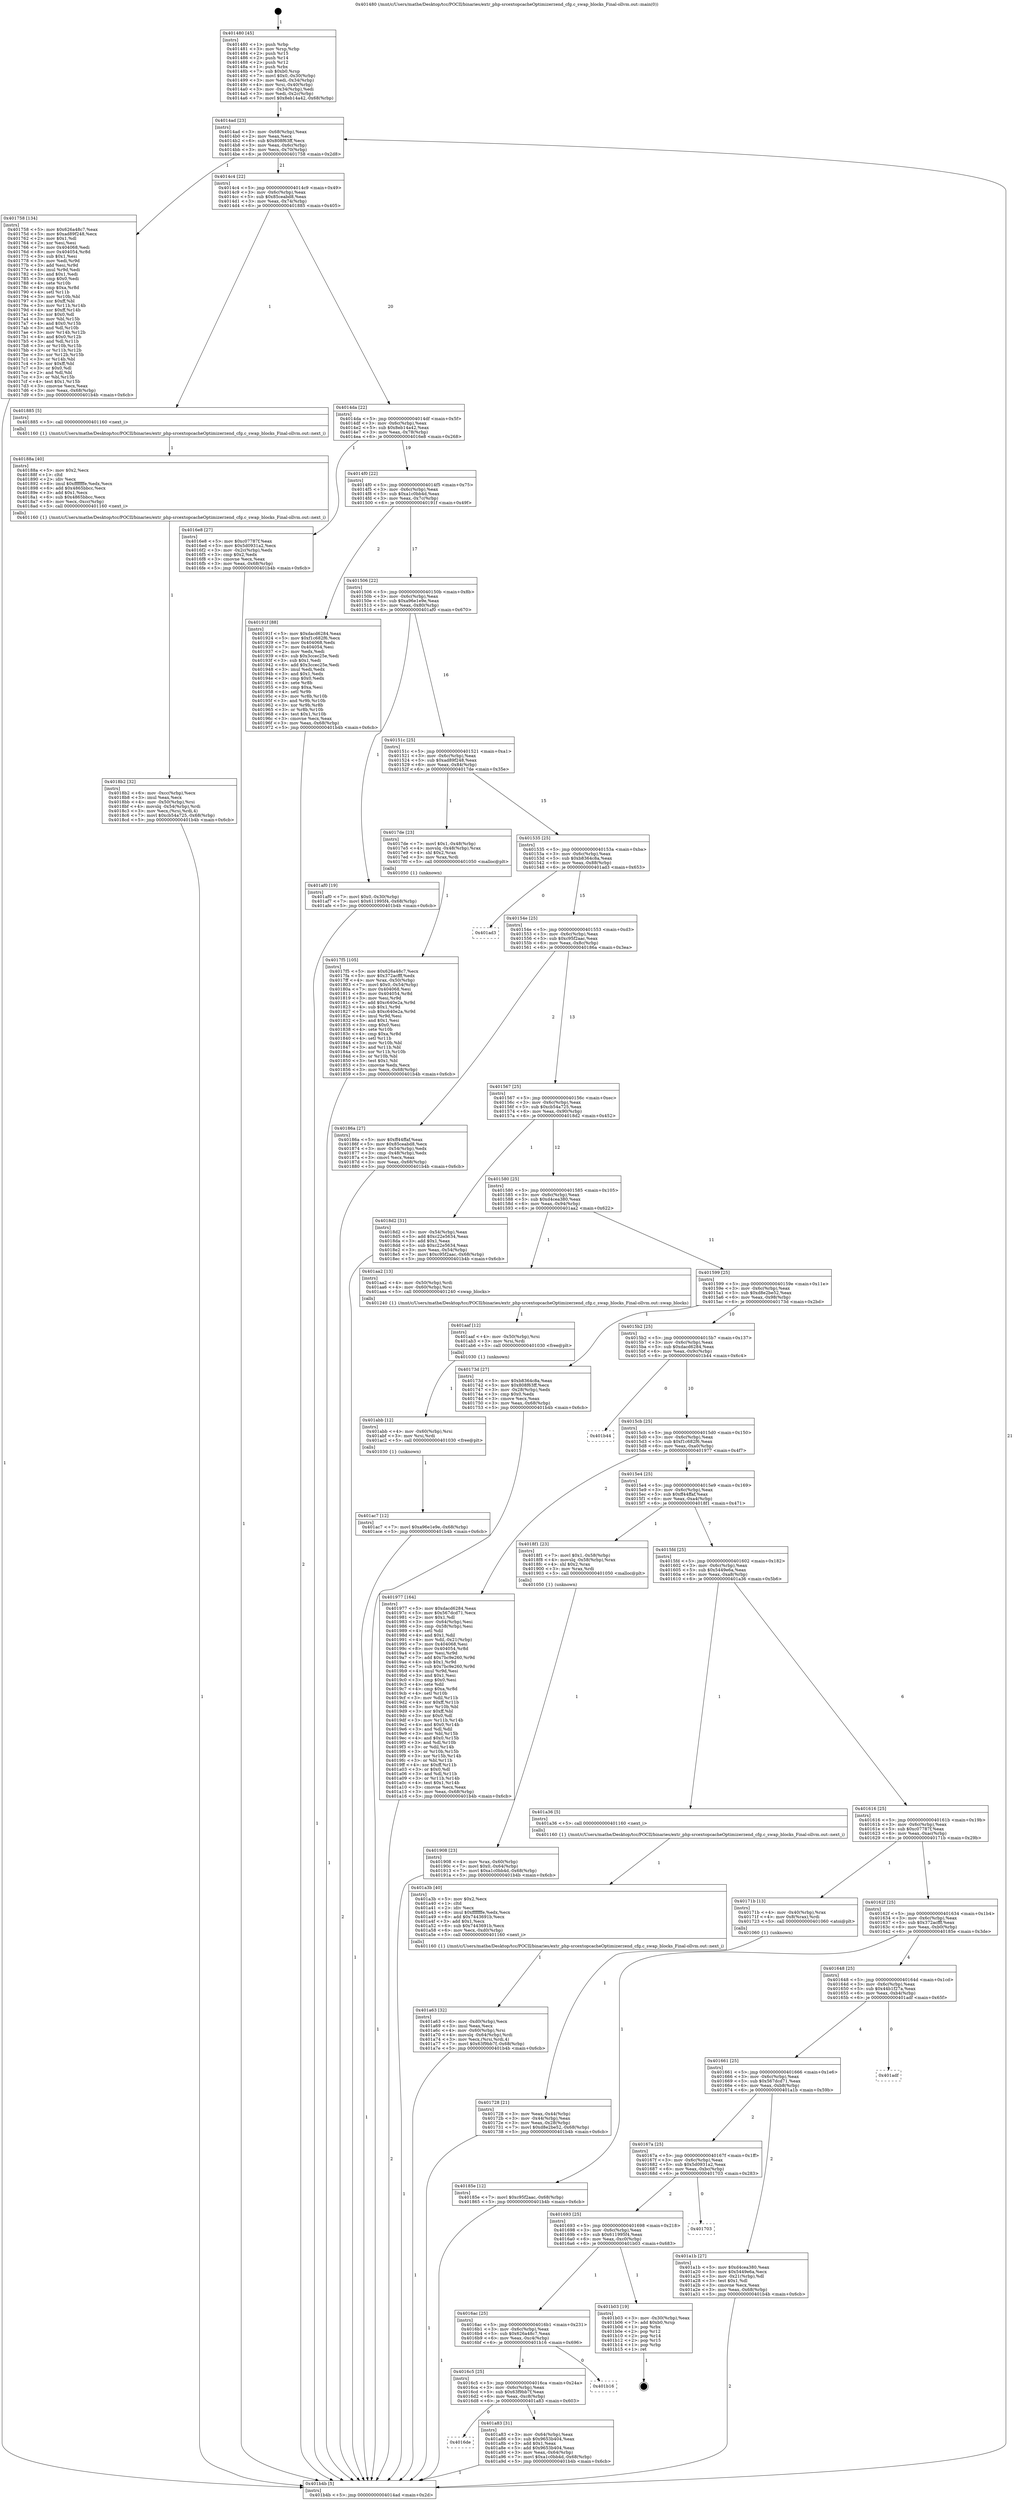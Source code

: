 digraph "0x401480" {
  label = "0x401480 (/mnt/c/Users/mathe/Desktop/tcc/POCII/binaries/extr_php-srcextopcacheOptimizerzend_cfg.c_swap_blocks_Final-ollvm.out::main(0))"
  labelloc = "t"
  node[shape=record]

  Entry [label="",width=0.3,height=0.3,shape=circle,fillcolor=black,style=filled]
  "0x4014ad" [label="{
     0x4014ad [23]\l
     | [instrs]\l
     &nbsp;&nbsp;0x4014ad \<+3\>: mov -0x68(%rbp),%eax\l
     &nbsp;&nbsp;0x4014b0 \<+2\>: mov %eax,%ecx\l
     &nbsp;&nbsp;0x4014b2 \<+6\>: sub $0x808f63ff,%ecx\l
     &nbsp;&nbsp;0x4014b8 \<+3\>: mov %eax,-0x6c(%rbp)\l
     &nbsp;&nbsp;0x4014bb \<+3\>: mov %ecx,-0x70(%rbp)\l
     &nbsp;&nbsp;0x4014be \<+6\>: je 0000000000401758 \<main+0x2d8\>\l
  }"]
  "0x401758" [label="{
     0x401758 [134]\l
     | [instrs]\l
     &nbsp;&nbsp;0x401758 \<+5\>: mov $0x626a48c7,%eax\l
     &nbsp;&nbsp;0x40175d \<+5\>: mov $0xad89f248,%ecx\l
     &nbsp;&nbsp;0x401762 \<+2\>: mov $0x1,%dl\l
     &nbsp;&nbsp;0x401764 \<+2\>: xor %esi,%esi\l
     &nbsp;&nbsp;0x401766 \<+7\>: mov 0x404068,%edi\l
     &nbsp;&nbsp;0x40176d \<+8\>: mov 0x404054,%r8d\l
     &nbsp;&nbsp;0x401775 \<+3\>: sub $0x1,%esi\l
     &nbsp;&nbsp;0x401778 \<+3\>: mov %edi,%r9d\l
     &nbsp;&nbsp;0x40177b \<+3\>: add %esi,%r9d\l
     &nbsp;&nbsp;0x40177e \<+4\>: imul %r9d,%edi\l
     &nbsp;&nbsp;0x401782 \<+3\>: and $0x1,%edi\l
     &nbsp;&nbsp;0x401785 \<+3\>: cmp $0x0,%edi\l
     &nbsp;&nbsp;0x401788 \<+4\>: sete %r10b\l
     &nbsp;&nbsp;0x40178c \<+4\>: cmp $0xa,%r8d\l
     &nbsp;&nbsp;0x401790 \<+4\>: setl %r11b\l
     &nbsp;&nbsp;0x401794 \<+3\>: mov %r10b,%bl\l
     &nbsp;&nbsp;0x401797 \<+3\>: xor $0xff,%bl\l
     &nbsp;&nbsp;0x40179a \<+3\>: mov %r11b,%r14b\l
     &nbsp;&nbsp;0x40179d \<+4\>: xor $0xff,%r14b\l
     &nbsp;&nbsp;0x4017a1 \<+3\>: xor $0x0,%dl\l
     &nbsp;&nbsp;0x4017a4 \<+3\>: mov %bl,%r15b\l
     &nbsp;&nbsp;0x4017a7 \<+4\>: and $0x0,%r15b\l
     &nbsp;&nbsp;0x4017ab \<+3\>: and %dl,%r10b\l
     &nbsp;&nbsp;0x4017ae \<+3\>: mov %r14b,%r12b\l
     &nbsp;&nbsp;0x4017b1 \<+4\>: and $0x0,%r12b\l
     &nbsp;&nbsp;0x4017b5 \<+3\>: and %dl,%r11b\l
     &nbsp;&nbsp;0x4017b8 \<+3\>: or %r10b,%r15b\l
     &nbsp;&nbsp;0x4017bb \<+3\>: or %r11b,%r12b\l
     &nbsp;&nbsp;0x4017be \<+3\>: xor %r12b,%r15b\l
     &nbsp;&nbsp;0x4017c1 \<+3\>: or %r14b,%bl\l
     &nbsp;&nbsp;0x4017c4 \<+3\>: xor $0xff,%bl\l
     &nbsp;&nbsp;0x4017c7 \<+3\>: or $0x0,%dl\l
     &nbsp;&nbsp;0x4017ca \<+2\>: and %dl,%bl\l
     &nbsp;&nbsp;0x4017cc \<+3\>: or %bl,%r15b\l
     &nbsp;&nbsp;0x4017cf \<+4\>: test $0x1,%r15b\l
     &nbsp;&nbsp;0x4017d3 \<+3\>: cmovne %ecx,%eax\l
     &nbsp;&nbsp;0x4017d6 \<+3\>: mov %eax,-0x68(%rbp)\l
     &nbsp;&nbsp;0x4017d9 \<+5\>: jmp 0000000000401b4b \<main+0x6cb\>\l
  }"]
  "0x4014c4" [label="{
     0x4014c4 [22]\l
     | [instrs]\l
     &nbsp;&nbsp;0x4014c4 \<+5\>: jmp 00000000004014c9 \<main+0x49\>\l
     &nbsp;&nbsp;0x4014c9 \<+3\>: mov -0x6c(%rbp),%eax\l
     &nbsp;&nbsp;0x4014cc \<+5\>: sub $0x85ceabd8,%eax\l
     &nbsp;&nbsp;0x4014d1 \<+3\>: mov %eax,-0x74(%rbp)\l
     &nbsp;&nbsp;0x4014d4 \<+6\>: je 0000000000401885 \<main+0x405\>\l
  }"]
  Exit [label="",width=0.3,height=0.3,shape=circle,fillcolor=black,style=filled,peripheries=2]
  "0x401885" [label="{
     0x401885 [5]\l
     | [instrs]\l
     &nbsp;&nbsp;0x401885 \<+5\>: call 0000000000401160 \<next_i\>\l
     | [calls]\l
     &nbsp;&nbsp;0x401160 \{1\} (/mnt/c/Users/mathe/Desktop/tcc/POCII/binaries/extr_php-srcextopcacheOptimizerzend_cfg.c_swap_blocks_Final-ollvm.out::next_i)\l
  }"]
  "0x4014da" [label="{
     0x4014da [22]\l
     | [instrs]\l
     &nbsp;&nbsp;0x4014da \<+5\>: jmp 00000000004014df \<main+0x5f\>\l
     &nbsp;&nbsp;0x4014df \<+3\>: mov -0x6c(%rbp),%eax\l
     &nbsp;&nbsp;0x4014e2 \<+5\>: sub $0x8eb14a42,%eax\l
     &nbsp;&nbsp;0x4014e7 \<+3\>: mov %eax,-0x78(%rbp)\l
     &nbsp;&nbsp;0x4014ea \<+6\>: je 00000000004016e8 \<main+0x268\>\l
  }"]
  "0x401ac7" [label="{
     0x401ac7 [12]\l
     | [instrs]\l
     &nbsp;&nbsp;0x401ac7 \<+7\>: movl $0xa96e1e9e,-0x68(%rbp)\l
     &nbsp;&nbsp;0x401ace \<+5\>: jmp 0000000000401b4b \<main+0x6cb\>\l
  }"]
  "0x4016e8" [label="{
     0x4016e8 [27]\l
     | [instrs]\l
     &nbsp;&nbsp;0x4016e8 \<+5\>: mov $0xc07787f,%eax\l
     &nbsp;&nbsp;0x4016ed \<+5\>: mov $0x5d0931a2,%ecx\l
     &nbsp;&nbsp;0x4016f2 \<+3\>: mov -0x2c(%rbp),%edx\l
     &nbsp;&nbsp;0x4016f5 \<+3\>: cmp $0x2,%edx\l
     &nbsp;&nbsp;0x4016f8 \<+3\>: cmovne %ecx,%eax\l
     &nbsp;&nbsp;0x4016fb \<+3\>: mov %eax,-0x68(%rbp)\l
     &nbsp;&nbsp;0x4016fe \<+5\>: jmp 0000000000401b4b \<main+0x6cb\>\l
  }"]
  "0x4014f0" [label="{
     0x4014f0 [22]\l
     | [instrs]\l
     &nbsp;&nbsp;0x4014f0 \<+5\>: jmp 00000000004014f5 \<main+0x75\>\l
     &nbsp;&nbsp;0x4014f5 \<+3\>: mov -0x6c(%rbp),%eax\l
     &nbsp;&nbsp;0x4014f8 \<+5\>: sub $0xa1c0bb4d,%eax\l
     &nbsp;&nbsp;0x4014fd \<+3\>: mov %eax,-0x7c(%rbp)\l
     &nbsp;&nbsp;0x401500 \<+6\>: je 000000000040191f \<main+0x49f\>\l
  }"]
  "0x401b4b" [label="{
     0x401b4b [5]\l
     | [instrs]\l
     &nbsp;&nbsp;0x401b4b \<+5\>: jmp 00000000004014ad \<main+0x2d\>\l
  }"]
  "0x401480" [label="{
     0x401480 [45]\l
     | [instrs]\l
     &nbsp;&nbsp;0x401480 \<+1\>: push %rbp\l
     &nbsp;&nbsp;0x401481 \<+3\>: mov %rsp,%rbp\l
     &nbsp;&nbsp;0x401484 \<+2\>: push %r15\l
     &nbsp;&nbsp;0x401486 \<+2\>: push %r14\l
     &nbsp;&nbsp;0x401488 \<+2\>: push %r12\l
     &nbsp;&nbsp;0x40148a \<+1\>: push %rbx\l
     &nbsp;&nbsp;0x40148b \<+7\>: sub $0xb0,%rsp\l
     &nbsp;&nbsp;0x401492 \<+7\>: movl $0x0,-0x30(%rbp)\l
     &nbsp;&nbsp;0x401499 \<+3\>: mov %edi,-0x34(%rbp)\l
     &nbsp;&nbsp;0x40149c \<+4\>: mov %rsi,-0x40(%rbp)\l
     &nbsp;&nbsp;0x4014a0 \<+3\>: mov -0x34(%rbp),%edi\l
     &nbsp;&nbsp;0x4014a3 \<+3\>: mov %edi,-0x2c(%rbp)\l
     &nbsp;&nbsp;0x4014a6 \<+7\>: movl $0x8eb14a42,-0x68(%rbp)\l
  }"]
  "0x401abb" [label="{
     0x401abb [12]\l
     | [instrs]\l
     &nbsp;&nbsp;0x401abb \<+4\>: mov -0x60(%rbp),%rsi\l
     &nbsp;&nbsp;0x401abf \<+3\>: mov %rsi,%rdi\l
     &nbsp;&nbsp;0x401ac2 \<+5\>: call 0000000000401030 \<free@plt\>\l
     | [calls]\l
     &nbsp;&nbsp;0x401030 \{1\} (unknown)\l
  }"]
  "0x40191f" [label="{
     0x40191f [88]\l
     | [instrs]\l
     &nbsp;&nbsp;0x40191f \<+5\>: mov $0xdacd6284,%eax\l
     &nbsp;&nbsp;0x401924 \<+5\>: mov $0xf1c682f6,%ecx\l
     &nbsp;&nbsp;0x401929 \<+7\>: mov 0x404068,%edx\l
     &nbsp;&nbsp;0x401930 \<+7\>: mov 0x404054,%esi\l
     &nbsp;&nbsp;0x401937 \<+2\>: mov %edx,%edi\l
     &nbsp;&nbsp;0x401939 \<+6\>: sub $0x3ccec25e,%edi\l
     &nbsp;&nbsp;0x40193f \<+3\>: sub $0x1,%edi\l
     &nbsp;&nbsp;0x401942 \<+6\>: add $0x3ccec25e,%edi\l
     &nbsp;&nbsp;0x401948 \<+3\>: imul %edi,%edx\l
     &nbsp;&nbsp;0x40194b \<+3\>: and $0x1,%edx\l
     &nbsp;&nbsp;0x40194e \<+3\>: cmp $0x0,%edx\l
     &nbsp;&nbsp;0x401951 \<+4\>: sete %r8b\l
     &nbsp;&nbsp;0x401955 \<+3\>: cmp $0xa,%esi\l
     &nbsp;&nbsp;0x401958 \<+4\>: setl %r9b\l
     &nbsp;&nbsp;0x40195c \<+3\>: mov %r8b,%r10b\l
     &nbsp;&nbsp;0x40195f \<+3\>: and %r9b,%r10b\l
     &nbsp;&nbsp;0x401962 \<+3\>: xor %r9b,%r8b\l
     &nbsp;&nbsp;0x401965 \<+3\>: or %r8b,%r10b\l
     &nbsp;&nbsp;0x401968 \<+4\>: test $0x1,%r10b\l
     &nbsp;&nbsp;0x40196c \<+3\>: cmovne %ecx,%eax\l
     &nbsp;&nbsp;0x40196f \<+3\>: mov %eax,-0x68(%rbp)\l
     &nbsp;&nbsp;0x401972 \<+5\>: jmp 0000000000401b4b \<main+0x6cb\>\l
  }"]
  "0x401506" [label="{
     0x401506 [22]\l
     | [instrs]\l
     &nbsp;&nbsp;0x401506 \<+5\>: jmp 000000000040150b \<main+0x8b\>\l
     &nbsp;&nbsp;0x40150b \<+3\>: mov -0x6c(%rbp),%eax\l
     &nbsp;&nbsp;0x40150e \<+5\>: sub $0xa96e1e9e,%eax\l
     &nbsp;&nbsp;0x401513 \<+3\>: mov %eax,-0x80(%rbp)\l
     &nbsp;&nbsp;0x401516 \<+6\>: je 0000000000401af0 \<main+0x670\>\l
  }"]
  "0x401aaf" [label="{
     0x401aaf [12]\l
     | [instrs]\l
     &nbsp;&nbsp;0x401aaf \<+4\>: mov -0x50(%rbp),%rsi\l
     &nbsp;&nbsp;0x401ab3 \<+3\>: mov %rsi,%rdi\l
     &nbsp;&nbsp;0x401ab6 \<+5\>: call 0000000000401030 \<free@plt\>\l
     | [calls]\l
     &nbsp;&nbsp;0x401030 \{1\} (unknown)\l
  }"]
  "0x401af0" [label="{
     0x401af0 [19]\l
     | [instrs]\l
     &nbsp;&nbsp;0x401af0 \<+7\>: movl $0x0,-0x30(%rbp)\l
     &nbsp;&nbsp;0x401af7 \<+7\>: movl $0x611995f4,-0x68(%rbp)\l
     &nbsp;&nbsp;0x401afe \<+5\>: jmp 0000000000401b4b \<main+0x6cb\>\l
  }"]
  "0x40151c" [label="{
     0x40151c [25]\l
     | [instrs]\l
     &nbsp;&nbsp;0x40151c \<+5\>: jmp 0000000000401521 \<main+0xa1\>\l
     &nbsp;&nbsp;0x401521 \<+3\>: mov -0x6c(%rbp),%eax\l
     &nbsp;&nbsp;0x401524 \<+5\>: sub $0xad89f248,%eax\l
     &nbsp;&nbsp;0x401529 \<+6\>: mov %eax,-0x84(%rbp)\l
     &nbsp;&nbsp;0x40152f \<+6\>: je 00000000004017de \<main+0x35e\>\l
  }"]
  "0x4016de" [label="{
     0x4016de\l
  }", style=dashed]
  "0x4017de" [label="{
     0x4017de [23]\l
     | [instrs]\l
     &nbsp;&nbsp;0x4017de \<+7\>: movl $0x1,-0x48(%rbp)\l
     &nbsp;&nbsp;0x4017e5 \<+4\>: movslq -0x48(%rbp),%rax\l
     &nbsp;&nbsp;0x4017e9 \<+4\>: shl $0x2,%rax\l
     &nbsp;&nbsp;0x4017ed \<+3\>: mov %rax,%rdi\l
     &nbsp;&nbsp;0x4017f0 \<+5\>: call 0000000000401050 \<malloc@plt\>\l
     | [calls]\l
     &nbsp;&nbsp;0x401050 \{1\} (unknown)\l
  }"]
  "0x401535" [label="{
     0x401535 [25]\l
     | [instrs]\l
     &nbsp;&nbsp;0x401535 \<+5\>: jmp 000000000040153a \<main+0xba\>\l
     &nbsp;&nbsp;0x40153a \<+3\>: mov -0x6c(%rbp),%eax\l
     &nbsp;&nbsp;0x40153d \<+5\>: sub $0xb8364c8a,%eax\l
     &nbsp;&nbsp;0x401542 \<+6\>: mov %eax,-0x88(%rbp)\l
     &nbsp;&nbsp;0x401548 \<+6\>: je 0000000000401ad3 \<main+0x653\>\l
  }"]
  "0x401a83" [label="{
     0x401a83 [31]\l
     | [instrs]\l
     &nbsp;&nbsp;0x401a83 \<+3\>: mov -0x64(%rbp),%eax\l
     &nbsp;&nbsp;0x401a86 \<+5\>: sub $0x9653b404,%eax\l
     &nbsp;&nbsp;0x401a8b \<+3\>: add $0x1,%eax\l
     &nbsp;&nbsp;0x401a8e \<+5\>: add $0x9653b404,%eax\l
     &nbsp;&nbsp;0x401a93 \<+3\>: mov %eax,-0x64(%rbp)\l
     &nbsp;&nbsp;0x401a96 \<+7\>: movl $0xa1c0bb4d,-0x68(%rbp)\l
     &nbsp;&nbsp;0x401a9d \<+5\>: jmp 0000000000401b4b \<main+0x6cb\>\l
  }"]
  "0x401ad3" [label="{
     0x401ad3\l
  }", style=dashed]
  "0x40154e" [label="{
     0x40154e [25]\l
     | [instrs]\l
     &nbsp;&nbsp;0x40154e \<+5\>: jmp 0000000000401553 \<main+0xd3\>\l
     &nbsp;&nbsp;0x401553 \<+3\>: mov -0x6c(%rbp),%eax\l
     &nbsp;&nbsp;0x401556 \<+5\>: sub $0xc95f2aac,%eax\l
     &nbsp;&nbsp;0x40155b \<+6\>: mov %eax,-0x8c(%rbp)\l
     &nbsp;&nbsp;0x401561 \<+6\>: je 000000000040186a \<main+0x3ea\>\l
  }"]
  "0x4016c5" [label="{
     0x4016c5 [25]\l
     | [instrs]\l
     &nbsp;&nbsp;0x4016c5 \<+5\>: jmp 00000000004016ca \<main+0x24a\>\l
     &nbsp;&nbsp;0x4016ca \<+3\>: mov -0x6c(%rbp),%eax\l
     &nbsp;&nbsp;0x4016cd \<+5\>: sub $0x63f9bb7f,%eax\l
     &nbsp;&nbsp;0x4016d2 \<+6\>: mov %eax,-0xc8(%rbp)\l
     &nbsp;&nbsp;0x4016d8 \<+6\>: je 0000000000401a83 \<main+0x603\>\l
  }"]
  "0x40186a" [label="{
     0x40186a [27]\l
     | [instrs]\l
     &nbsp;&nbsp;0x40186a \<+5\>: mov $0xff44ffaf,%eax\l
     &nbsp;&nbsp;0x40186f \<+5\>: mov $0x85ceabd8,%ecx\l
     &nbsp;&nbsp;0x401874 \<+3\>: mov -0x54(%rbp),%edx\l
     &nbsp;&nbsp;0x401877 \<+3\>: cmp -0x48(%rbp),%edx\l
     &nbsp;&nbsp;0x40187a \<+3\>: cmovl %ecx,%eax\l
     &nbsp;&nbsp;0x40187d \<+3\>: mov %eax,-0x68(%rbp)\l
     &nbsp;&nbsp;0x401880 \<+5\>: jmp 0000000000401b4b \<main+0x6cb\>\l
  }"]
  "0x401567" [label="{
     0x401567 [25]\l
     | [instrs]\l
     &nbsp;&nbsp;0x401567 \<+5\>: jmp 000000000040156c \<main+0xec\>\l
     &nbsp;&nbsp;0x40156c \<+3\>: mov -0x6c(%rbp),%eax\l
     &nbsp;&nbsp;0x40156f \<+5\>: sub $0xcb54a725,%eax\l
     &nbsp;&nbsp;0x401574 \<+6\>: mov %eax,-0x90(%rbp)\l
     &nbsp;&nbsp;0x40157a \<+6\>: je 00000000004018d2 \<main+0x452\>\l
  }"]
  "0x401b16" [label="{
     0x401b16\l
  }", style=dashed]
  "0x4018d2" [label="{
     0x4018d2 [31]\l
     | [instrs]\l
     &nbsp;&nbsp;0x4018d2 \<+3\>: mov -0x54(%rbp),%eax\l
     &nbsp;&nbsp;0x4018d5 \<+5\>: add $0xc22e5634,%eax\l
     &nbsp;&nbsp;0x4018da \<+3\>: add $0x1,%eax\l
     &nbsp;&nbsp;0x4018dd \<+5\>: sub $0xc22e5634,%eax\l
     &nbsp;&nbsp;0x4018e2 \<+3\>: mov %eax,-0x54(%rbp)\l
     &nbsp;&nbsp;0x4018e5 \<+7\>: movl $0xc95f2aac,-0x68(%rbp)\l
     &nbsp;&nbsp;0x4018ec \<+5\>: jmp 0000000000401b4b \<main+0x6cb\>\l
  }"]
  "0x401580" [label="{
     0x401580 [25]\l
     | [instrs]\l
     &nbsp;&nbsp;0x401580 \<+5\>: jmp 0000000000401585 \<main+0x105\>\l
     &nbsp;&nbsp;0x401585 \<+3\>: mov -0x6c(%rbp),%eax\l
     &nbsp;&nbsp;0x401588 \<+5\>: sub $0xd4cea380,%eax\l
     &nbsp;&nbsp;0x40158d \<+6\>: mov %eax,-0x94(%rbp)\l
     &nbsp;&nbsp;0x401593 \<+6\>: je 0000000000401aa2 \<main+0x622\>\l
  }"]
  "0x4016ac" [label="{
     0x4016ac [25]\l
     | [instrs]\l
     &nbsp;&nbsp;0x4016ac \<+5\>: jmp 00000000004016b1 \<main+0x231\>\l
     &nbsp;&nbsp;0x4016b1 \<+3\>: mov -0x6c(%rbp),%eax\l
     &nbsp;&nbsp;0x4016b4 \<+5\>: sub $0x626a48c7,%eax\l
     &nbsp;&nbsp;0x4016b9 \<+6\>: mov %eax,-0xc4(%rbp)\l
     &nbsp;&nbsp;0x4016bf \<+6\>: je 0000000000401b16 \<main+0x696\>\l
  }"]
  "0x401aa2" [label="{
     0x401aa2 [13]\l
     | [instrs]\l
     &nbsp;&nbsp;0x401aa2 \<+4\>: mov -0x50(%rbp),%rdi\l
     &nbsp;&nbsp;0x401aa6 \<+4\>: mov -0x60(%rbp),%rsi\l
     &nbsp;&nbsp;0x401aaa \<+5\>: call 0000000000401240 \<swap_blocks\>\l
     | [calls]\l
     &nbsp;&nbsp;0x401240 \{1\} (/mnt/c/Users/mathe/Desktop/tcc/POCII/binaries/extr_php-srcextopcacheOptimizerzend_cfg.c_swap_blocks_Final-ollvm.out::swap_blocks)\l
  }"]
  "0x401599" [label="{
     0x401599 [25]\l
     | [instrs]\l
     &nbsp;&nbsp;0x401599 \<+5\>: jmp 000000000040159e \<main+0x11e\>\l
     &nbsp;&nbsp;0x40159e \<+3\>: mov -0x6c(%rbp),%eax\l
     &nbsp;&nbsp;0x4015a1 \<+5\>: sub $0xd8e2be52,%eax\l
     &nbsp;&nbsp;0x4015a6 \<+6\>: mov %eax,-0x98(%rbp)\l
     &nbsp;&nbsp;0x4015ac \<+6\>: je 000000000040173d \<main+0x2bd\>\l
  }"]
  "0x401b03" [label="{
     0x401b03 [19]\l
     | [instrs]\l
     &nbsp;&nbsp;0x401b03 \<+3\>: mov -0x30(%rbp),%eax\l
     &nbsp;&nbsp;0x401b06 \<+7\>: add $0xb0,%rsp\l
     &nbsp;&nbsp;0x401b0d \<+1\>: pop %rbx\l
     &nbsp;&nbsp;0x401b0e \<+2\>: pop %r12\l
     &nbsp;&nbsp;0x401b10 \<+2\>: pop %r14\l
     &nbsp;&nbsp;0x401b12 \<+2\>: pop %r15\l
     &nbsp;&nbsp;0x401b14 \<+1\>: pop %rbp\l
     &nbsp;&nbsp;0x401b15 \<+1\>: ret\l
  }"]
  "0x40173d" [label="{
     0x40173d [27]\l
     | [instrs]\l
     &nbsp;&nbsp;0x40173d \<+5\>: mov $0xb8364c8a,%eax\l
     &nbsp;&nbsp;0x401742 \<+5\>: mov $0x808f63ff,%ecx\l
     &nbsp;&nbsp;0x401747 \<+3\>: mov -0x28(%rbp),%edx\l
     &nbsp;&nbsp;0x40174a \<+3\>: cmp $0x0,%edx\l
     &nbsp;&nbsp;0x40174d \<+3\>: cmove %ecx,%eax\l
     &nbsp;&nbsp;0x401750 \<+3\>: mov %eax,-0x68(%rbp)\l
     &nbsp;&nbsp;0x401753 \<+5\>: jmp 0000000000401b4b \<main+0x6cb\>\l
  }"]
  "0x4015b2" [label="{
     0x4015b2 [25]\l
     | [instrs]\l
     &nbsp;&nbsp;0x4015b2 \<+5\>: jmp 00000000004015b7 \<main+0x137\>\l
     &nbsp;&nbsp;0x4015b7 \<+3\>: mov -0x6c(%rbp),%eax\l
     &nbsp;&nbsp;0x4015ba \<+5\>: sub $0xdacd6284,%eax\l
     &nbsp;&nbsp;0x4015bf \<+6\>: mov %eax,-0x9c(%rbp)\l
     &nbsp;&nbsp;0x4015c5 \<+6\>: je 0000000000401b44 \<main+0x6c4\>\l
  }"]
  "0x401693" [label="{
     0x401693 [25]\l
     | [instrs]\l
     &nbsp;&nbsp;0x401693 \<+5\>: jmp 0000000000401698 \<main+0x218\>\l
     &nbsp;&nbsp;0x401698 \<+3\>: mov -0x6c(%rbp),%eax\l
     &nbsp;&nbsp;0x40169b \<+5\>: sub $0x611995f4,%eax\l
     &nbsp;&nbsp;0x4016a0 \<+6\>: mov %eax,-0xc0(%rbp)\l
     &nbsp;&nbsp;0x4016a6 \<+6\>: je 0000000000401b03 \<main+0x683\>\l
  }"]
  "0x401b44" [label="{
     0x401b44\l
  }", style=dashed]
  "0x4015cb" [label="{
     0x4015cb [25]\l
     | [instrs]\l
     &nbsp;&nbsp;0x4015cb \<+5\>: jmp 00000000004015d0 \<main+0x150\>\l
     &nbsp;&nbsp;0x4015d0 \<+3\>: mov -0x6c(%rbp),%eax\l
     &nbsp;&nbsp;0x4015d3 \<+5\>: sub $0xf1c682f6,%eax\l
     &nbsp;&nbsp;0x4015d8 \<+6\>: mov %eax,-0xa0(%rbp)\l
     &nbsp;&nbsp;0x4015de \<+6\>: je 0000000000401977 \<main+0x4f7\>\l
  }"]
  "0x401703" [label="{
     0x401703\l
  }", style=dashed]
  "0x401977" [label="{
     0x401977 [164]\l
     | [instrs]\l
     &nbsp;&nbsp;0x401977 \<+5\>: mov $0xdacd6284,%eax\l
     &nbsp;&nbsp;0x40197c \<+5\>: mov $0x567dcd71,%ecx\l
     &nbsp;&nbsp;0x401981 \<+2\>: mov $0x1,%dl\l
     &nbsp;&nbsp;0x401983 \<+3\>: mov -0x64(%rbp),%esi\l
     &nbsp;&nbsp;0x401986 \<+3\>: cmp -0x58(%rbp),%esi\l
     &nbsp;&nbsp;0x401989 \<+4\>: setl %dil\l
     &nbsp;&nbsp;0x40198d \<+4\>: and $0x1,%dil\l
     &nbsp;&nbsp;0x401991 \<+4\>: mov %dil,-0x21(%rbp)\l
     &nbsp;&nbsp;0x401995 \<+7\>: mov 0x404068,%esi\l
     &nbsp;&nbsp;0x40199c \<+8\>: mov 0x404054,%r8d\l
     &nbsp;&nbsp;0x4019a4 \<+3\>: mov %esi,%r9d\l
     &nbsp;&nbsp;0x4019a7 \<+7\>: add $0x7bc9e260,%r9d\l
     &nbsp;&nbsp;0x4019ae \<+4\>: sub $0x1,%r9d\l
     &nbsp;&nbsp;0x4019b2 \<+7\>: sub $0x7bc9e260,%r9d\l
     &nbsp;&nbsp;0x4019b9 \<+4\>: imul %r9d,%esi\l
     &nbsp;&nbsp;0x4019bd \<+3\>: and $0x1,%esi\l
     &nbsp;&nbsp;0x4019c0 \<+3\>: cmp $0x0,%esi\l
     &nbsp;&nbsp;0x4019c3 \<+4\>: sete %dil\l
     &nbsp;&nbsp;0x4019c7 \<+4\>: cmp $0xa,%r8d\l
     &nbsp;&nbsp;0x4019cb \<+4\>: setl %r10b\l
     &nbsp;&nbsp;0x4019cf \<+3\>: mov %dil,%r11b\l
     &nbsp;&nbsp;0x4019d2 \<+4\>: xor $0xff,%r11b\l
     &nbsp;&nbsp;0x4019d6 \<+3\>: mov %r10b,%bl\l
     &nbsp;&nbsp;0x4019d9 \<+3\>: xor $0xff,%bl\l
     &nbsp;&nbsp;0x4019dc \<+3\>: xor $0x0,%dl\l
     &nbsp;&nbsp;0x4019df \<+3\>: mov %r11b,%r14b\l
     &nbsp;&nbsp;0x4019e2 \<+4\>: and $0x0,%r14b\l
     &nbsp;&nbsp;0x4019e6 \<+3\>: and %dl,%dil\l
     &nbsp;&nbsp;0x4019e9 \<+3\>: mov %bl,%r15b\l
     &nbsp;&nbsp;0x4019ec \<+4\>: and $0x0,%r15b\l
     &nbsp;&nbsp;0x4019f0 \<+3\>: and %dl,%r10b\l
     &nbsp;&nbsp;0x4019f3 \<+3\>: or %dil,%r14b\l
     &nbsp;&nbsp;0x4019f6 \<+3\>: or %r10b,%r15b\l
     &nbsp;&nbsp;0x4019f9 \<+3\>: xor %r15b,%r14b\l
     &nbsp;&nbsp;0x4019fc \<+3\>: or %bl,%r11b\l
     &nbsp;&nbsp;0x4019ff \<+4\>: xor $0xff,%r11b\l
     &nbsp;&nbsp;0x401a03 \<+3\>: or $0x0,%dl\l
     &nbsp;&nbsp;0x401a06 \<+3\>: and %dl,%r11b\l
     &nbsp;&nbsp;0x401a09 \<+3\>: or %r11b,%r14b\l
     &nbsp;&nbsp;0x401a0c \<+4\>: test $0x1,%r14b\l
     &nbsp;&nbsp;0x401a10 \<+3\>: cmovne %ecx,%eax\l
     &nbsp;&nbsp;0x401a13 \<+3\>: mov %eax,-0x68(%rbp)\l
     &nbsp;&nbsp;0x401a16 \<+5\>: jmp 0000000000401b4b \<main+0x6cb\>\l
  }"]
  "0x4015e4" [label="{
     0x4015e4 [25]\l
     | [instrs]\l
     &nbsp;&nbsp;0x4015e4 \<+5\>: jmp 00000000004015e9 \<main+0x169\>\l
     &nbsp;&nbsp;0x4015e9 \<+3\>: mov -0x6c(%rbp),%eax\l
     &nbsp;&nbsp;0x4015ec \<+5\>: sub $0xff44ffaf,%eax\l
     &nbsp;&nbsp;0x4015f1 \<+6\>: mov %eax,-0xa4(%rbp)\l
     &nbsp;&nbsp;0x4015f7 \<+6\>: je 00000000004018f1 \<main+0x471\>\l
  }"]
  "0x401a63" [label="{
     0x401a63 [32]\l
     | [instrs]\l
     &nbsp;&nbsp;0x401a63 \<+6\>: mov -0xd0(%rbp),%ecx\l
     &nbsp;&nbsp;0x401a69 \<+3\>: imul %eax,%ecx\l
     &nbsp;&nbsp;0x401a6c \<+4\>: mov -0x60(%rbp),%rsi\l
     &nbsp;&nbsp;0x401a70 \<+4\>: movslq -0x64(%rbp),%rdi\l
     &nbsp;&nbsp;0x401a74 \<+3\>: mov %ecx,(%rsi,%rdi,4)\l
     &nbsp;&nbsp;0x401a77 \<+7\>: movl $0x63f9bb7f,-0x68(%rbp)\l
     &nbsp;&nbsp;0x401a7e \<+5\>: jmp 0000000000401b4b \<main+0x6cb\>\l
  }"]
  "0x4018f1" [label="{
     0x4018f1 [23]\l
     | [instrs]\l
     &nbsp;&nbsp;0x4018f1 \<+7\>: movl $0x1,-0x58(%rbp)\l
     &nbsp;&nbsp;0x4018f8 \<+4\>: movslq -0x58(%rbp),%rax\l
     &nbsp;&nbsp;0x4018fc \<+4\>: shl $0x2,%rax\l
     &nbsp;&nbsp;0x401900 \<+3\>: mov %rax,%rdi\l
     &nbsp;&nbsp;0x401903 \<+5\>: call 0000000000401050 \<malloc@plt\>\l
     | [calls]\l
     &nbsp;&nbsp;0x401050 \{1\} (unknown)\l
  }"]
  "0x4015fd" [label="{
     0x4015fd [25]\l
     | [instrs]\l
     &nbsp;&nbsp;0x4015fd \<+5\>: jmp 0000000000401602 \<main+0x182\>\l
     &nbsp;&nbsp;0x401602 \<+3\>: mov -0x6c(%rbp),%eax\l
     &nbsp;&nbsp;0x401605 \<+5\>: sub $0x5449e6a,%eax\l
     &nbsp;&nbsp;0x40160a \<+6\>: mov %eax,-0xa8(%rbp)\l
     &nbsp;&nbsp;0x401610 \<+6\>: je 0000000000401a36 \<main+0x5b6\>\l
  }"]
  "0x401a3b" [label="{
     0x401a3b [40]\l
     | [instrs]\l
     &nbsp;&nbsp;0x401a3b \<+5\>: mov $0x2,%ecx\l
     &nbsp;&nbsp;0x401a40 \<+1\>: cltd\l
     &nbsp;&nbsp;0x401a41 \<+2\>: idiv %ecx\l
     &nbsp;&nbsp;0x401a43 \<+6\>: imul $0xfffffffe,%edx,%ecx\l
     &nbsp;&nbsp;0x401a49 \<+6\>: add $0x7443691b,%ecx\l
     &nbsp;&nbsp;0x401a4f \<+3\>: add $0x1,%ecx\l
     &nbsp;&nbsp;0x401a52 \<+6\>: sub $0x7443691b,%ecx\l
     &nbsp;&nbsp;0x401a58 \<+6\>: mov %ecx,-0xd0(%rbp)\l
     &nbsp;&nbsp;0x401a5e \<+5\>: call 0000000000401160 \<next_i\>\l
     | [calls]\l
     &nbsp;&nbsp;0x401160 \{1\} (/mnt/c/Users/mathe/Desktop/tcc/POCII/binaries/extr_php-srcextopcacheOptimizerzend_cfg.c_swap_blocks_Final-ollvm.out::next_i)\l
  }"]
  "0x401a36" [label="{
     0x401a36 [5]\l
     | [instrs]\l
     &nbsp;&nbsp;0x401a36 \<+5\>: call 0000000000401160 \<next_i\>\l
     | [calls]\l
     &nbsp;&nbsp;0x401160 \{1\} (/mnt/c/Users/mathe/Desktop/tcc/POCII/binaries/extr_php-srcextopcacheOptimizerzend_cfg.c_swap_blocks_Final-ollvm.out::next_i)\l
  }"]
  "0x401616" [label="{
     0x401616 [25]\l
     | [instrs]\l
     &nbsp;&nbsp;0x401616 \<+5\>: jmp 000000000040161b \<main+0x19b\>\l
     &nbsp;&nbsp;0x40161b \<+3\>: mov -0x6c(%rbp),%eax\l
     &nbsp;&nbsp;0x40161e \<+5\>: sub $0xc07787f,%eax\l
     &nbsp;&nbsp;0x401623 \<+6\>: mov %eax,-0xac(%rbp)\l
     &nbsp;&nbsp;0x401629 \<+6\>: je 000000000040171b \<main+0x29b\>\l
  }"]
  "0x40167a" [label="{
     0x40167a [25]\l
     | [instrs]\l
     &nbsp;&nbsp;0x40167a \<+5\>: jmp 000000000040167f \<main+0x1ff\>\l
     &nbsp;&nbsp;0x40167f \<+3\>: mov -0x6c(%rbp),%eax\l
     &nbsp;&nbsp;0x401682 \<+5\>: sub $0x5d0931a2,%eax\l
     &nbsp;&nbsp;0x401687 \<+6\>: mov %eax,-0xbc(%rbp)\l
     &nbsp;&nbsp;0x40168d \<+6\>: je 0000000000401703 \<main+0x283\>\l
  }"]
  "0x40171b" [label="{
     0x40171b [13]\l
     | [instrs]\l
     &nbsp;&nbsp;0x40171b \<+4\>: mov -0x40(%rbp),%rax\l
     &nbsp;&nbsp;0x40171f \<+4\>: mov 0x8(%rax),%rdi\l
     &nbsp;&nbsp;0x401723 \<+5\>: call 0000000000401060 \<atoi@plt\>\l
     | [calls]\l
     &nbsp;&nbsp;0x401060 \{1\} (unknown)\l
  }"]
  "0x40162f" [label="{
     0x40162f [25]\l
     | [instrs]\l
     &nbsp;&nbsp;0x40162f \<+5\>: jmp 0000000000401634 \<main+0x1b4\>\l
     &nbsp;&nbsp;0x401634 \<+3\>: mov -0x6c(%rbp),%eax\l
     &nbsp;&nbsp;0x401637 \<+5\>: sub $0x372acfff,%eax\l
     &nbsp;&nbsp;0x40163c \<+6\>: mov %eax,-0xb0(%rbp)\l
     &nbsp;&nbsp;0x401642 \<+6\>: je 000000000040185e \<main+0x3de\>\l
  }"]
  "0x401728" [label="{
     0x401728 [21]\l
     | [instrs]\l
     &nbsp;&nbsp;0x401728 \<+3\>: mov %eax,-0x44(%rbp)\l
     &nbsp;&nbsp;0x40172b \<+3\>: mov -0x44(%rbp),%eax\l
     &nbsp;&nbsp;0x40172e \<+3\>: mov %eax,-0x28(%rbp)\l
     &nbsp;&nbsp;0x401731 \<+7\>: movl $0xd8e2be52,-0x68(%rbp)\l
     &nbsp;&nbsp;0x401738 \<+5\>: jmp 0000000000401b4b \<main+0x6cb\>\l
  }"]
  "0x4017f5" [label="{
     0x4017f5 [105]\l
     | [instrs]\l
     &nbsp;&nbsp;0x4017f5 \<+5\>: mov $0x626a48c7,%ecx\l
     &nbsp;&nbsp;0x4017fa \<+5\>: mov $0x372acfff,%edx\l
     &nbsp;&nbsp;0x4017ff \<+4\>: mov %rax,-0x50(%rbp)\l
     &nbsp;&nbsp;0x401803 \<+7\>: movl $0x0,-0x54(%rbp)\l
     &nbsp;&nbsp;0x40180a \<+7\>: mov 0x404068,%esi\l
     &nbsp;&nbsp;0x401811 \<+8\>: mov 0x404054,%r8d\l
     &nbsp;&nbsp;0x401819 \<+3\>: mov %esi,%r9d\l
     &nbsp;&nbsp;0x40181c \<+7\>: add $0xc640e2a,%r9d\l
     &nbsp;&nbsp;0x401823 \<+4\>: sub $0x1,%r9d\l
     &nbsp;&nbsp;0x401827 \<+7\>: sub $0xc640e2a,%r9d\l
     &nbsp;&nbsp;0x40182e \<+4\>: imul %r9d,%esi\l
     &nbsp;&nbsp;0x401832 \<+3\>: and $0x1,%esi\l
     &nbsp;&nbsp;0x401835 \<+3\>: cmp $0x0,%esi\l
     &nbsp;&nbsp;0x401838 \<+4\>: sete %r10b\l
     &nbsp;&nbsp;0x40183c \<+4\>: cmp $0xa,%r8d\l
     &nbsp;&nbsp;0x401840 \<+4\>: setl %r11b\l
     &nbsp;&nbsp;0x401844 \<+3\>: mov %r10b,%bl\l
     &nbsp;&nbsp;0x401847 \<+3\>: and %r11b,%bl\l
     &nbsp;&nbsp;0x40184a \<+3\>: xor %r11b,%r10b\l
     &nbsp;&nbsp;0x40184d \<+3\>: or %r10b,%bl\l
     &nbsp;&nbsp;0x401850 \<+3\>: test $0x1,%bl\l
     &nbsp;&nbsp;0x401853 \<+3\>: cmovne %edx,%ecx\l
     &nbsp;&nbsp;0x401856 \<+3\>: mov %ecx,-0x68(%rbp)\l
     &nbsp;&nbsp;0x401859 \<+5\>: jmp 0000000000401b4b \<main+0x6cb\>\l
  }"]
  "0x401a1b" [label="{
     0x401a1b [27]\l
     | [instrs]\l
     &nbsp;&nbsp;0x401a1b \<+5\>: mov $0xd4cea380,%eax\l
     &nbsp;&nbsp;0x401a20 \<+5\>: mov $0x5449e6a,%ecx\l
     &nbsp;&nbsp;0x401a25 \<+3\>: mov -0x21(%rbp),%dl\l
     &nbsp;&nbsp;0x401a28 \<+3\>: test $0x1,%dl\l
     &nbsp;&nbsp;0x401a2b \<+3\>: cmovne %ecx,%eax\l
     &nbsp;&nbsp;0x401a2e \<+3\>: mov %eax,-0x68(%rbp)\l
     &nbsp;&nbsp;0x401a31 \<+5\>: jmp 0000000000401b4b \<main+0x6cb\>\l
  }"]
  "0x40185e" [label="{
     0x40185e [12]\l
     | [instrs]\l
     &nbsp;&nbsp;0x40185e \<+7\>: movl $0xc95f2aac,-0x68(%rbp)\l
     &nbsp;&nbsp;0x401865 \<+5\>: jmp 0000000000401b4b \<main+0x6cb\>\l
  }"]
  "0x401648" [label="{
     0x401648 [25]\l
     | [instrs]\l
     &nbsp;&nbsp;0x401648 \<+5\>: jmp 000000000040164d \<main+0x1cd\>\l
     &nbsp;&nbsp;0x40164d \<+3\>: mov -0x6c(%rbp),%eax\l
     &nbsp;&nbsp;0x401650 \<+5\>: sub $0x44b1f27a,%eax\l
     &nbsp;&nbsp;0x401655 \<+6\>: mov %eax,-0xb4(%rbp)\l
     &nbsp;&nbsp;0x40165b \<+6\>: je 0000000000401adf \<main+0x65f\>\l
  }"]
  "0x40188a" [label="{
     0x40188a [40]\l
     | [instrs]\l
     &nbsp;&nbsp;0x40188a \<+5\>: mov $0x2,%ecx\l
     &nbsp;&nbsp;0x40188f \<+1\>: cltd\l
     &nbsp;&nbsp;0x401890 \<+2\>: idiv %ecx\l
     &nbsp;&nbsp;0x401892 \<+6\>: imul $0xfffffffe,%edx,%ecx\l
     &nbsp;&nbsp;0x401898 \<+6\>: add $0x4865bbcc,%ecx\l
     &nbsp;&nbsp;0x40189e \<+3\>: add $0x1,%ecx\l
     &nbsp;&nbsp;0x4018a1 \<+6\>: sub $0x4865bbcc,%ecx\l
     &nbsp;&nbsp;0x4018a7 \<+6\>: mov %ecx,-0xcc(%rbp)\l
     &nbsp;&nbsp;0x4018ad \<+5\>: call 0000000000401160 \<next_i\>\l
     | [calls]\l
     &nbsp;&nbsp;0x401160 \{1\} (/mnt/c/Users/mathe/Desktop/tcc/POCII/binaries/extr_php-srcextopcacheOptimizerzend_cfg.c_swap_blocks_Final-ollvm.out::next_i)\l
  }"]
  "0x4018b2" [label="{
     0x4018b2 [32]\l
     | [instrs]\l
     &nbsp;&nbsp;0x4018b2 \<+6\>: mov -0xcc(%rbp),%ecx\l
     &nbsp;&nbsp;0x4018b8 \<+3\>: imul %eax,%ecx\l
     &nbsp;&nbsp;0x4018bb \<+4\>: mov -0x50(%rbp),%rsi\l
     &nbsp;&nbsp;0x4018bf \<+4\>: movslq -0x54(%rbp),%rdi\l
     &nbsp;&nbsp;0x4018c3 \<+3\>: mov %ecx,(%rsi,%rdi,4)\l
     &nbsp;&nbsp;0x4018c6 \<+7\>: movl $0xcb54a725,-0x68(%rbp)\l
     &nbsp;&nbsp;0x4018cd \<+5\>: jmp 0000000000401b4b \<main+0x6cb\>\l
  }"]
  "0x401908" [label="{
     0x401908 [23]\l
     | [instrs]\l
     &nbsp;&nbsp;0x401908 \<+4\>: mov %rax,-0x60(%rbp)\l
     &nbsp;&nbsp;0x40190c \<+7\>: movl $0x0,-0x64(%rbp)\l
     &nbsp;&nbsp;0x401913 \<+7\>: movl $0xa1c0bb4d,-0x68(%rbp)\l
     &nbsp;&nbsp;0x40191a \<+5\>: jmp 0000000000401b4b \<main+0x6cb\>\l
  }"]
  "0x401661" [label="{
     0x401661 [25]\l
     | [instrs]\l
     &nbsp;&nbsp;0x401661 \<+5\>: jmp 0000000000401666 \<main+0x1e6\>\l
     &nbsp;&nbsp;0x401666 \<+3\>: mov -0x6c(%rbp),%eax\l
     &nbsp;&nbsp;0x401669 \<+5\>: sub $0x567dcd71,%eax\l
     &nbsp;&nbsp;0x40166e \<+6\>: mov %eax,-0xb8(%rbp)\l
     &nbsp;&nbsp;0x401674 \<+6\>: je 0000000000401a1b \<main+0x59b\>\l
  }"]
  "0x401adf" [label="{
     0x401adf\l
  }", style=dashed]
  Entry -> "0x401480" [label=" 1"]
  "0x4014ad" -> "0x401758" [label=" 1"]
  "0x4014ad" -> "0x4014c4" [label=" 21"]
  "0x401b03" -> Exit [label=" 1"]
  "0x4014c4" -> "0x401885" [label=" 1"]
  "0x4014c4" -> "0x4014da" [label=" 20"]
  "0x401af0" -> "0x401b4b" [label=" 1"]
  "0x4014da" -> "0x4016e8" [label=" 1"]
  "0x4014da" -> "0x4014f0" [label=" 19"]
  "0x4016e8" -> "0x401b4b" [label=" 1"]
  "0x401480" -> "0x4014ad" [label=" 1"]
  "0x401b4b" -> "0x4014ad" [label=" 21"]
  "0x401ac7" -> "0x401b4b" [label=" 1"]
  "0x4014f0" -> "0x40191f" [label=" 2"]
  "0x4014f0" -> "0x401506" [label=" 17"]
  "0x401abb" -> "0x401ac7" [label=" 1"]
  "0x401506" -> "0x401af0" [label=" 1"]
  "0x401506" -> "0x40151c" [label=" 16"]
  "0x401aaf" -> "0x401abb" [label=" 1"]
  "0x40151c" -> "0x4017de" [label=" 1"]
  "0x40151c" -> "0x401535" [label=" 15"]
  "0x401aa2" -> "0x401aaf" [label=" 1"]
  "0x401535" -> "0x401ad3" [label=" 0"]
  "0x401535" -> "0x40154e" [label=" 15"]
  "0x401a83" -> "0x401b4b" [label=" 1"]
  "0x40154e" -> "0x40186a" [label=" 2"]
  "0x40154e" -> "0x401567" [label=" 13"]
  "0x4016c5" -> "0x401a83" [label=" 1"]
  "0x401567" -> "0x4018d2" [label=" 1"]
  "0x401567" -> "0x401580" [label=" 12"]
  "0x4016c5" -> "0x4016de" [label=" 0"]
  "0x401580" -> "0x401aa2" [label=" 1"]
  "0x401580" -> "0x401599" [label=" 11"]
  "0x4016ac" -> "0x401b16" [label=" 0"]
  "0x401599" -> "0x40173d" [label=" 1"]
  "0x401599" -> "0x4015b2" [label=" 10"]
  "0x4016ac" -> "0x4016c5" [label=" 1"]
  "0x4015b2" -> "0x401b44" [label=" 0"]
  "0x4015b2" -> "0x4015cb" [label=" 10"]
  "0x401693" -> "0x401b03" [label=" 1"]
  "0x4015cb" -> "0x401977" [label=" 2"]
  "0x4015cb" -> "0x4015e4" [label=" 8"]
  "0x401693" -> "0x4016ac" [label=" 1"]
  "0x4015e4" -> "0x4018f1" [label=" 1"]
  "0x4015e4" -> "0x4015fd" [label=" 7"]
  "0x40167a" -> "0x401703" [label=" 0"]
  "0x4015fd" -> "0x401a36" [label=" 1"]
  "0x4015fd" -> "0x401616" [label=" 6"]
  "0x40167a" -> "0x401693" [label=" 2"]
  "0x401616" -> "0x40171b" [label=" 1"]
  "0x401616" -> "0x40162f" [label=" 5"]
  "0x40171b" -> "0x401728" [label=" 1"]
  "0x401728" -> "0x401b4b" [label=" 1"]
  "0x40173d" -> "0x401b4b" [label=" 1"]
  "0x401758" -> "0x401b4b" [label=" 1"]
  "0x4017de" -> "0x4017f5" [label=" 1"]
  "0x4017f5" -> "0x401b4b" [label=" 1"]
  "0x401a63" -> "0x401b4b" [label=" 1"]
  "0x40162f" -> "0x40185e" [label=" 1"]
  "0x40162f" -> "0x401648" [label=" 4"]
  "0x40185e" -> "0x401b4b" [label=" 1"]
  "0x40186a" -> "0x401b4b" [label=" 2"]
  "0x401885" -> "0x40188a" [label=" 1"]
  "0x40188a" -> "0x4018b2" [label=" 1"]
  "0x4018b2" -> "0x401b4b" [label=" 1"]
  "0x4018d2" -> "0x401b4b" [label=" 1"]
  "0x4018f1" -> "0x401908" [label=" 1"]
  "0x401908" -> "0x401b4b" [label=" 1"]
  "0x40191f" -> "0x401b4b" [label=" 2"]
  "0x401977" -> "0x401b4b" [label=" 2"]
  "0x401a3b" -> "0x401a63" [label=" 1"]
  "0x401648" -> "0x401adf" [label=" 0"]
  "0x401648" -> "0x401661" [label=" 4"]
  "0x401a36" -> "0x401a3b" [label=" 1"]
  "0x401661" -> "0x401a1b" [label=" 2"]
  "0x401661" -> "0x40167a" [label=" 2"]
  "0x401a1b" -> "0x401b4b" [label=" 2"]
}
